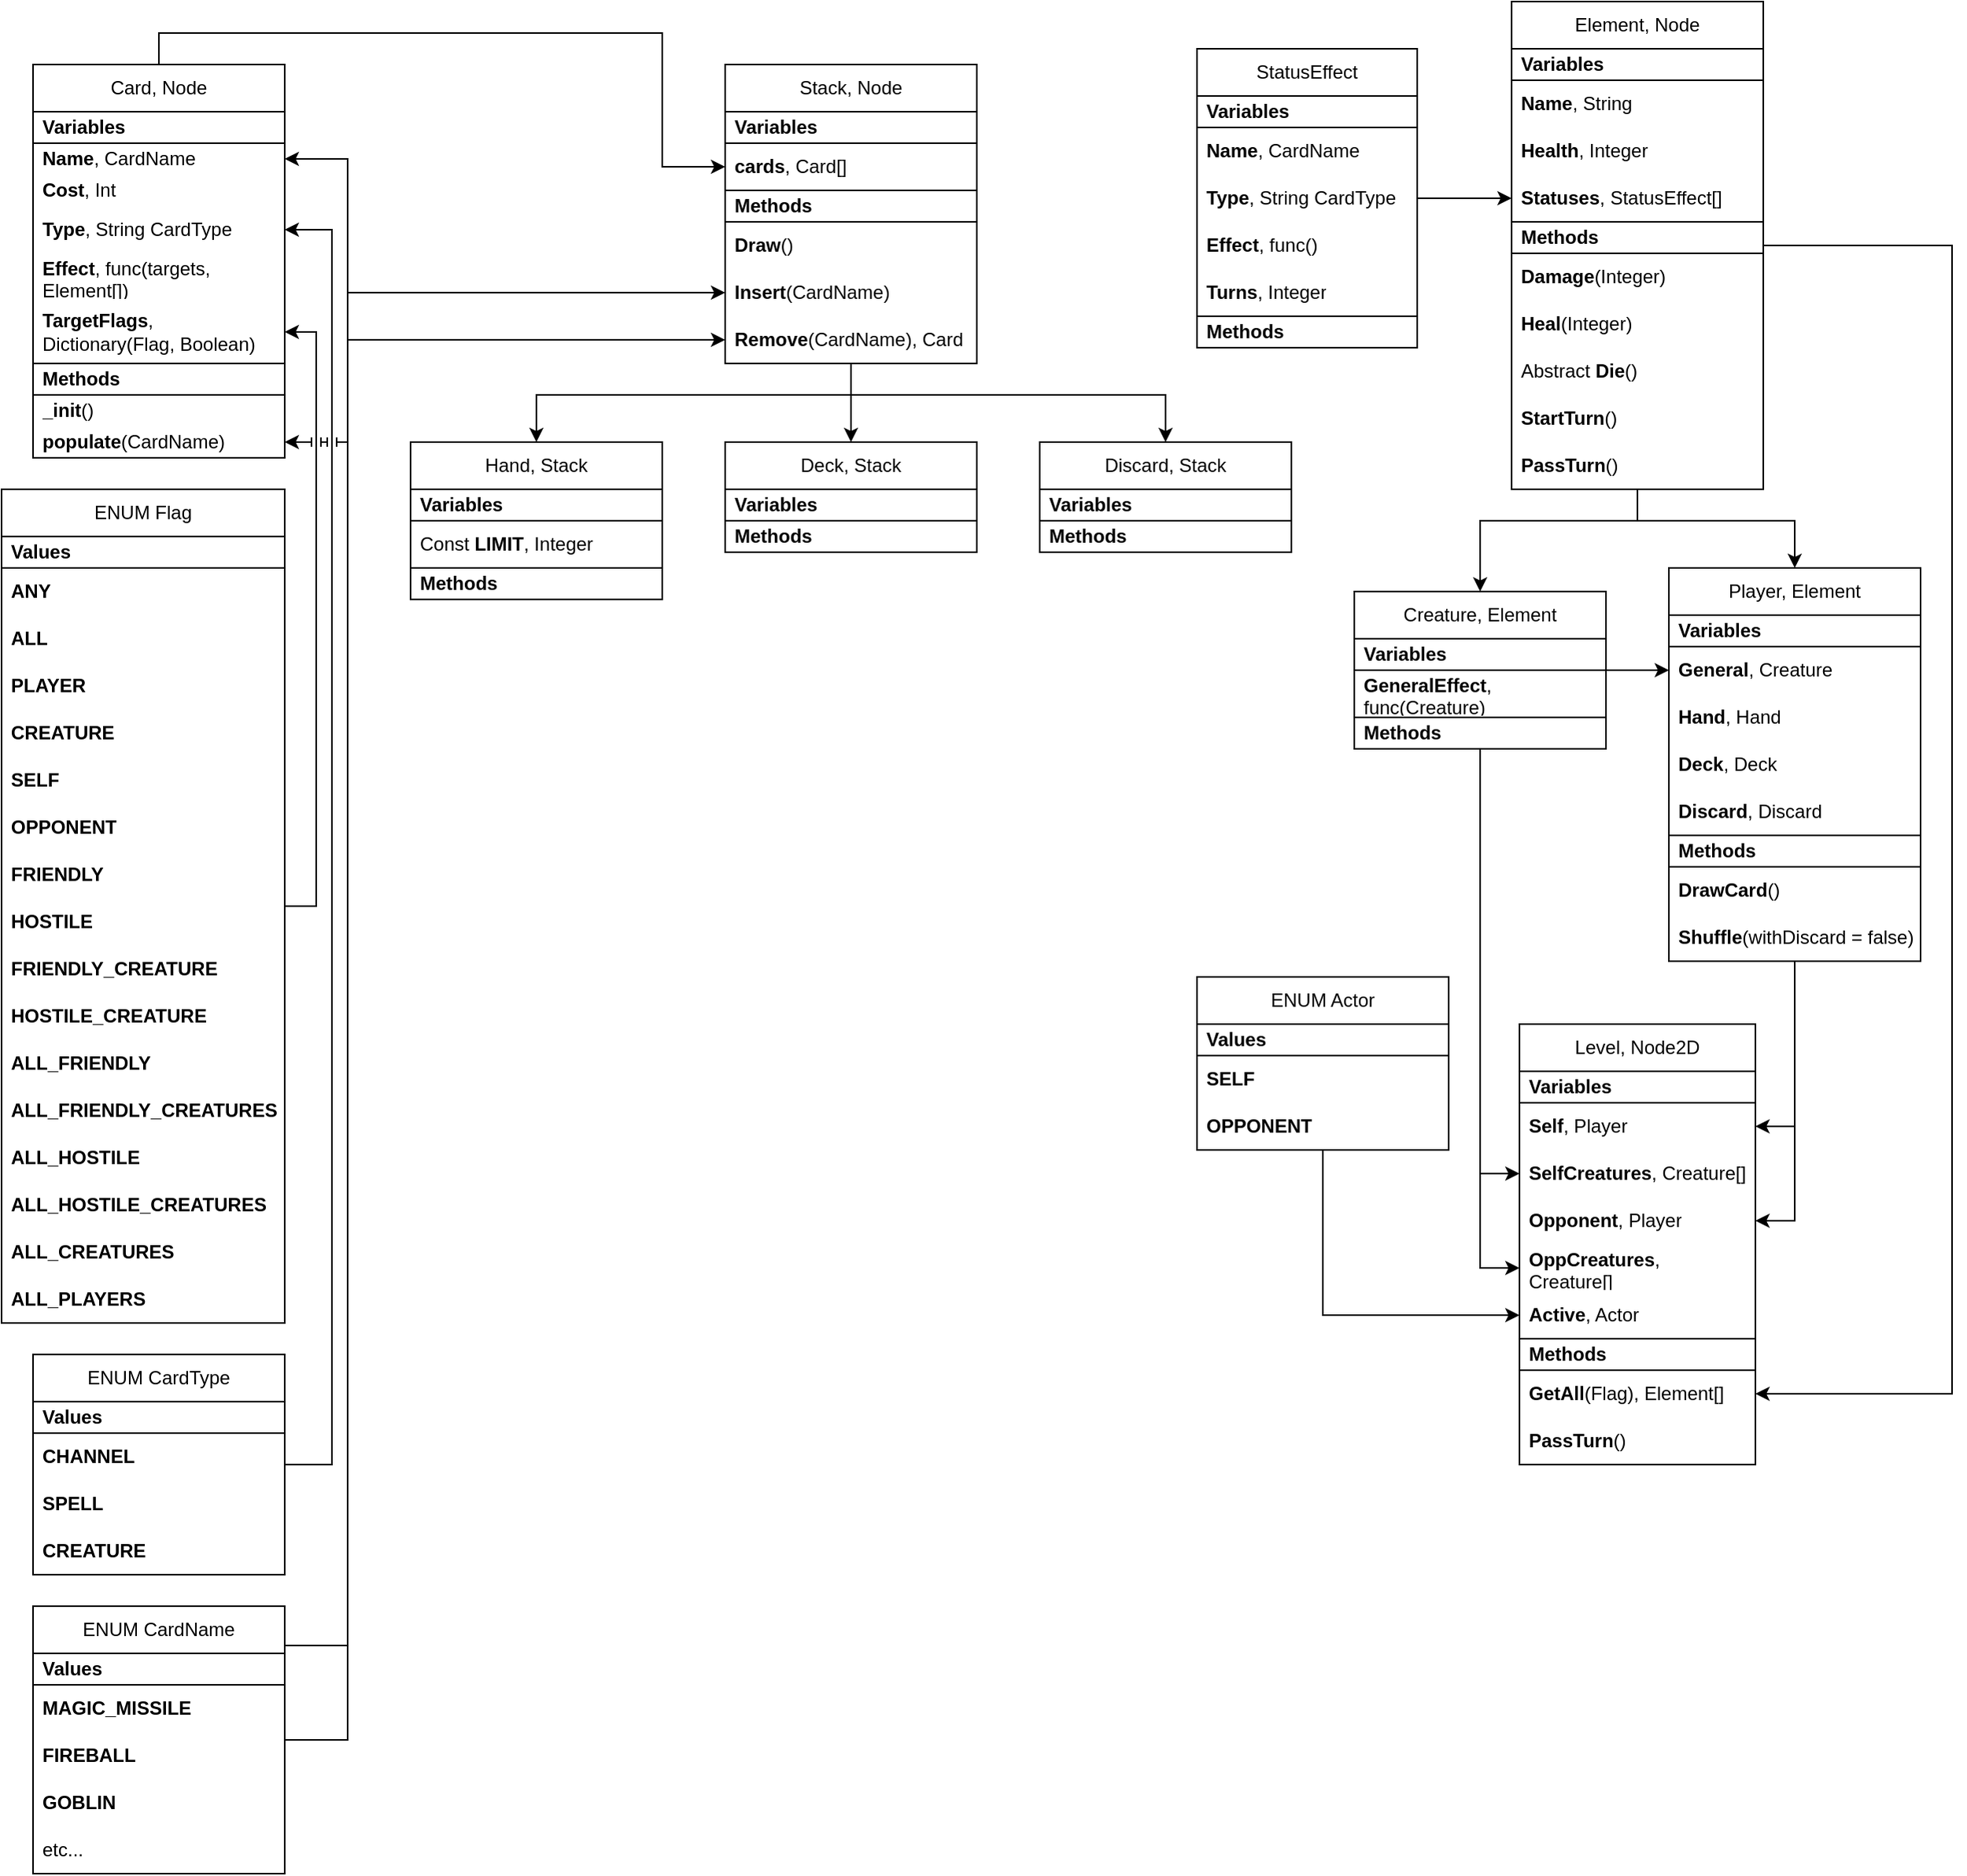 <mxfile version="24.8.6">
  <diagram name="Page-1" id="BheYj11uGuDZGyBMi5Uf">
    <mxGraphModel dx="989" dy="564" grid="1" gridSize="10" guides="1" tooltips="1" connect="1" arrows="1" fold="1" page="1" pageScale="1" pageWidth="850" pageHeight="1100" math="0" shadow="0">
      <root>
        <mxCell id="0" />
        <mxCell id="1" parent="0" />
        <mxCell id="0VnuSYEkguoVcRfcTl2m-108" style="edgeStyle=orthogonalEdgeStyle;rounded=0;orthogonalLoop=1;jettySize=auto;html=1;" edge="1" parent="1" source="0VnuSYEkguoVcRfcTl2m-2" target="0VnuSYEkguoVcRfcTl2m-82">
          <mxGeometry relative="1" as="geometry">
            <Array as="points">
              <mxPoint x="120" y="60" />
              <mxPoint x="440" y="60" />
              <mxPoint x="440" y="145" />
            </Array>
          </mxGeometry>
        </mxCell>
        <mxCell id="0VnuSYEkguoVcRfcTl2m-2" value="Card, Node" style="swimlane;fontStyle=0;childLayout=stackLayout;horizontal=1;startSize=30;horizontalStack=0;resizeParent=1;resizeParentMax=0;resizeLast=0;collapsible=1;marginBottom=0;whiteSpace=wrap;html=1;" vertex="1" parent="1">
          <mxGeometry x="40" y="80" width="160" height="250" as="geometry" />
        </mxCell>
        <mxCell id="0VnuSYEkguoVcRfcTl2m-28" value="&lt;b&gt;Variables&lt;/b&gt;" style="text;strokeColor=default;fillColor=none;align=left;verticalAlign=middle;spacingLeft=4;spacingRight=4;overflow=hidden;points=[[0,0.5],[1,0.5]];portConstraint=eastwest;rotatable=0;whiteSpace=wrap;html=1;" vertex="1" parent="0VnuSYEkguoVcRfcTl2m-2">
          <mxGeometry y="30" width="160" height="20" as="geometry" />
        </mxCell>
        <mxCell id="0VnuSYEkguoVcRfcTl2m-3" value="&lt;b&gt;Name&lt;/b&gt;,&amp;nbsp;&lt;span style=&quot;text-align: center;&quot;&gt;CardName&lt;/span&gt;" style="text;strokeColor=none;fillColor=none;align=left;verticalAlign=middle;spacingLeft=4;spacingRight=4;overflow=hidden;points=[[0,0.5],[1,0.5]];portConstraint=eastwest;rotatable=0;whiteSpace=wrap;html=1;" vertex="1" parent="0VnuSYEkguoVcRfcTl2m-2">
          <mxGeometry y="50" width="160" height="20" as="geometry" />
        </mxCell>
        <mxCell id="0VnuSYEkguoVcRfcTl2m-27" value="&lt;b&gt;Cost&lt;/b&gt;, Int" style="text;strokeColor=none;fillColor=none;align=left;verticalAlign=middle;spacingLeft=4;spacingRight=4;overflow=hidden;points=[[0,0.5],[1,0.5]];portConstraint=eastwest;rotatable=0;whiteSpace=wrap;html=1;" vertex="1" parent="0VnuSYEkguoVcRfcTl2m-2">
          <mxGeometry y="70" width="160" height="20" as="geometry" />
        </mxCell>
        <mxCell id="0VnuSYEkguoVcRfcTl2m-4" value="&lt;b&gt;Type&lt;/b&gt;&lt;span style=&quot;background-color: initial;&quot;&gt;, String CardType&lt;/span&gt;" style="text;strokeColor=none;fillColor=none;align=left;verticalAlign=middle;spacingLeft=4;spacingRight=4;overflow=hidden;points=[[0,0.5],[1,0.5]];portConstraint=eastwest;rotatable=0;whiteSpace=wrap;html=1;" vertex="1" parent="0VnuSYEkguoVcRfcTl2m-2">
          <mxGeometry y="90" width="160" height="30" as="geometry" />
        </mxCell>
        <mxCell id="0VnuSYEkguoVcRfcTl2m-5" value="&lt;b&gt;Effect&lt;/b&gt;, func(targets, Element[])" style="text;strokeColor=none;fillColor=none;align=left;verticalAlign=middle;spacingLeft=4;spacingRight=4;overflow=hidden;points=[[0,0.5],[1,0.5]];portConstraint=eastwest;rotatable=0;whiteSpace=wrap;html=1;" vertex="1" parent="0VnuSYEkguoVcRfcTl2m-2">
          <mxGeometry y="120" width="160" height="30" as="geometry" />
        </mxCell>
        <mxCell id="0VnuSYEkguoVcRfcTl2m-37" value="&lt;b&gt;TargetFlags&lt;/b&gt;, Dictionary(Flag, Boolean&lt;span style=&quot;background-color: initial;&quot;&gt;)&lt;/span&gt;" style="text;strokeColor=none;fillColor=none;align=left;verticalAlign=middle;spacingLeft=4;spacingRight=4;overflow=hidden;points=[[0,0.5],[1,0.5]];portConstraint=eastwest;rotatable=0;whiteSpace=wrap;html=1;" vertex="1" parent="0VnuSYEkguoVcRfcTl2m-2">
          <mxGeometry y="150" width="160" height="40" as="geometry" />
        </mxCell>
        <mxCell id="0VnuSYEkguoVcRfcTl2m-16" value="&lt;b&gt;Methods&lt;/b&gt;" style="text;strokeColor=default;fillColor=none;align=left;verticalAlign=middle;spacingLeft=4;spacingRight=4;overflow=hidden;points=[[0,0.5],[1,0.5]];portConstraint=eastwest;rotatable=0;whiteSpace=wrap;html=1;" vertex="1" parent="0VnuSYEkguoVcRfcTl2m-2">
          <mxGeometry y="190" width="160" height="20" as="geometry" />
        </mxCell>
        <mxCell id="0VnuSYEkguoVcRfcTl2m-101" value="&lt;b&gt;_init&lt;/b&gt;()" style="text;strokeColor=none;fillColor=none;align=left;verticalAlign=middle;spacingLeft=4;spacingRight=4;overflow=hidden;points=[[0,0.5],[1,0.5]];portConstraint=eastwest;rotatable=0;whiteSpace=wrap;html=1;" vertex="1" parent="0VnuSYEkguoVcRfcTl2m-2">
          <mxGeometry y="210" width="160" height="20" as="geometry" />
        </mxCell>
        <mxCell id="0VnuSYEkguoVcRfcTl2m-102" value="&lt;b&gt;populate&lt;/b&gt;(CardName)" style="text;strokeColor=none;fillColor=none;align=left;verticalAlign=middle;spacingLeft=4;spacingRight=4;overflow=hidden;points=[[0,0.5],[1,0.5]];portConstraint=eastwest;rotatable=0;whiteSpace=wrap;html=1;" vertex="1" parent="0VnuSYEkguoVcRfcTl2m-2">
          <mxGeometry y="230" width="160" height="20" as="geometry" />
        </mxCell>
        <mxCell id="0VnuSYEkguoVcRfcTl2m-6" value="Hand, Stack" style="swimlane;fontStyle=0;childLayout=stackLayout;horizontal=1;startSize=30;horizontalStack=0;resizeParent=1;resizeParentMax=0;resizeLast=0;collapsible=1;marginBottom=0;whiteSpace=wrap;html=1;" vertex="1" parent="1">
          <mxGeometry x="280" y="320" width="160" height="100" as="geometry" />
        </mxCell>
        <mxCell id="0VnuSYEkguoVcRfcTl2m-30" value="&lt;b&gt;Variables&lt;/b&gt;" style="text;strokeColor=default;fillColor=none;align=left;verticalAlign=middle;spacingLeft=4;spacingRight=4;overflow=hidden;points=[[0,0.5],[1,0.5]];portConstraint=eastwest;rotatable=0;whiteSpace=wrap;html=1;" vertex="1" parent="0VnuSYEkguoVcRfcTl2m-6">
          <mxGeometry y="30" width="160" height="20" as="geometry" />
        </mxCell>
        <mxCell id="0VnuSYEkguoVcRfcTl2m-148" value="Const &lt;b&gt;LIMIT&lt;/b&gt;, Integer" style="text;strokeColor=none;fillColor=none;align=left;verticalAlign=middle;spacingLeft=4;spacingRight=4;overflow=hidden;points=[[0,0.5],[1,0.5]];portConstraint=eastwest;rotatable=0;whiteSpace=wrap;html=1;" vertex="1" parent="0VnuSYEkguoVcRfcTl2m-6">
          <mxGeometry y="50" width="160" height="30" as="geometry" />
        </mxCell>
        <mxCell id="0VnuSYEkguoVcRfcTl2m-29" value="&lt;b&gt;Methods&lt;/b&gt;" style="text;strokeColor=default;fillColor=none;align=left;verticalAlign=middle;spacingLeft=4;spacingRight=4;overflow=hidden;points=[[0,0.5],[1,0.5]];portConstraint=eastwest;rotatable=0;whiteSpace=wrap;html=1;" vertex="1" parent="0VnuSYEkguoVcRfcTl2m-6">
          <mxGeometry y="80" width="160" height="20" as="geometry" />
        </mxCell>
        <mxCell id="0VnuSYEkguoVcRfcTl2m-141" style="edgeStyle=orthogonalEdgeStyle;rounded=0;orthogonalLoop=1;jettySize=auto;html=1;" edge="1" parent="1" source="0VnuSYEkguoVcRfcTl2m-10" target="0VnuSYEkguoVcRfcTl2m-23">
          <mxGeometry relative="1" as="geometry" />
        </mxCell>
        <mxCell id="0VnuSYEkguoVcRfcTl2m-164" style="edgeStyle=orthogonalEdgeStyle;rounded=0;orthogonalLoop=1;jettySize=auto;html=1;" edge="1" parent="1" source="0VnuSYEkguoVcRfcTl2m-10" target="0VnuSYEkguoVcRfcTl2m-162">
          <mxGeometry relative="1" as="geometry" />
        </mxCell>
        <mxCell id="0VnuSYEkguoVcRfcTl2m-165" style="edgeStyle=orthogonalEdgeStyle;rounded=0;orthogonalLoop=1;jettySize=auto;html=1;" edge="1" parent="1" source="0VnuSYEkguoVcRfcTl2m-10" target="0VnuSYEkguoVcRfcTl2m-163">
          <mxGeometry relative="1" as="geometry" />
        </mxCell>
        <mxCell id="0VnuSYEkguoVcRfcTl2m-10" value="Creature, Element" style="swimlane;fontStyle=0;childLayout=stackLayout;horizontal=1;startSize=30;horizontalStack=0;resizeParent=1;resizeParentMax=0;resizeLast=0;collapsible=1;marginBottom=0;whiteSpace=wrap;html=1;" vertex="1" parent="1">
          <mxGeometry x="880" y="415" width="160" height="100" as="geometry" />
        </mxCell>
        <mxCell id="0VnuSYEkguoVcRfcTl2m-33" value="&lt;b&gt;Variables&lt;/b&gt;" style="text;strokeColor=default;fillColor=none;align=left;verticalAlign=middle;spacingLeft=4;spacingRight=4;overflow=hidden;points=[[0,0.5],[1,0.5]];portConstraint=eastwest;rotatable=0;whiteSpace=wrap;html=1;" vertex="1" parent="0VnuSYEkguoVcRfcTl2m-10">
          <mxGeometry y="30" width="160" height="20" as="geometry" />
        </mxCell>
        <mxCell id="0VnuSYEkguoVcRfcTl2m-181" value="&lt;b&gt;GeneralEffect&lt;/b&gt;, func(Creature)" style="text;strokeColor=none;fillColor=none;align=left;verticalAlign=middle;spacingLeft=4;spacingRight=4;overflow=hidden;points=[[0,0.5],[1,0.5]];portConstraint=eastwest;rotatable=0;whiteSpace=wrap;html=1;" vertex="1" parent="0VnuSYEkguoVcRfcTl2m-10">
          <mxGeometry y="50" width="160" height="30" as="geometry" />
        </mxCell>
        <mxCell id="0VnuSYEkguoVcRfcTl2m-34" value="&lt;b&gt;Methods&lt;/b&gt;" style="text;strokeColor=default;fillColor=none;align=left;verticalAlign=middle;spacingLeft=4;spacingRight=4;overflow=hidden;points=[[0,0.5],[1,0.5]];portConstraint=eastwest;rotatable=0;whiteSpace=wrap;html=1;" vertex="1" parent="0VnuSYEkguoVcRfcTl2m-10">
          <mxGeometry y="80" width="160" height="20" as="geometry" />
        </mxCell>
        <mxCell id="0VnuSYEkguoVcRfcTl2m-21" style="edgeStyle=orthogonalEdgeStyle;rounded=0;orthogonalLoop=1;jettySize=auto;html=1;exitX=0.5;exitY=1;exitDx=0;exitDy=0;entryX=0.5;entryY=0;entryDx=0;entryDy=0;" edge="1" parent="1" source="0VnuSYEkguoVcRfcTl2m-17" target="0VnuSYEkguoVcRfcTl2m-10">
          <mxGeometry relative="1" as="geometry">
            <Array as="points">
              <mxPoint x="1060" y="370" />
              <mxPoint x="960" y="370" />
            </Array>
          </mxGeometry>
        </mxCell>
        <mxCell id="0VnuSYEkguoVcRfcTl2m-26" style="edgeStyle=orthogonalEdgeStyle;rounded=0;orthogonalLoop=1;jettySize=auto;html=1;exitX=0.5;exitY=1;exitDx=0;exitDy=0;entryX=0.5;entryY=0;entryDx=0;entryDy=0;" edge="1" parent="1" source="0VnuSYEkguoVcRfcTl2m-17" target="0VnuSYEkguoVcRfcTl2m-22">
          <mxGeometry relative="1" as="geometry">
            <Array as="points">
              <mxPoint x="1060" y="370" />
              <mxPoint x="1160" y="370" />
            </Array>
          </mxGeometry>
        </mxCell>
        <mxCell id="0VnuSYEkguoVcRfcTl2m-171" style="edgeStyle=orthogonalEdgeStyle;rounded=0;orthogonalLoop=1;jettySize=auto;html=1;" edge="1" parent="1" source="0VnuSYEkguoVcRfcTl2m-17" target="0VnuSYEkguoVcRfcTl2m-166">
          <mxGeometry relative="1" as="geometry">
            <Array as="points">
              <mxPoint x="1260" y="195" />
              <mxPoint x="1260" y="925" />
            </Array>
          </mxGeometry>
        </mxCell>
        <mxCell id="0VnuSYEkguoVcRfcTl2m-17" value="Element, Node" style="swimlane;fontStyle=0;childLayout=stackLayout;horizontal=1;startSize=30;horizontalStack=0;resizeParent=1;resizeParentMax=0;resizeLast=0;collapsible=1;marginBottom=0;whiteSpace=wrap;html=1;" vertex="1" parent="1">
          <mxGeometry x="980" y="40" width="160" height="310" as="geometry" />
        </mxCell>
        <mxCell id="0VnuSYEkguoVcRfcTl2m-31" value="&lt;b&gt;Variables&lt;/b&gt;" style="text;strokeColor=default;fillColor=none;align=left;verticalAlign=middle;spacingLeft=4;spacingRight=4;overflow=hidden;points=[[0,0.5],[1,0.5]];portConstraint=eastwest;rotatable=0;whiteSpace=wrap;html=1;" vertex="1" parent="0VnuSYEkguoVcRfcTl2m-17">
          <mxGeometry y="30" width="160" height="20" as="geometry" />
        </mxCell>
        <mxCell id="0VnuSYEkguoVcRfcTl2m-18" value="&lt;b&gt;Name&lt;/b&gt;, String" style="text;strokeColor=none;fillColor=none;align=left;verticalAlign=middle;spacingLeft=4;spacingRight=4;overflow=hidden;points=[[0,0.5],[1,0.5]];portConstraint=eastwest;rotatable=0;whiteSpace=wrap;html=1;" vertex="1" parent="0VnuSYEkguoVcRfcTl2m-17">
          <mxGeometry y="50" width="160" height="30" as="geometry" />
        </mxCell>
        <mxCell id="0VnuSYEkguoVcRfcTl2m-63" value="&lt;b&gt;Health&lt;/b&gt;, Integer" style="text;strokeColor=none;fillColor=none;align=left;verticalAlign=middle;spacingLeft=4;spacingRight=4;overflow=hidden;points=[[0,0.5],[1,0.5]];portConstraint=eastwest;rotatable=0;whiteSpace=wrap;html=1;" vertex="1" parent="0VnuSYEkguoVcRfcTl2m-17">
          <mxGeometry y="80" width="160" height="30" as="geometry" />
        </mxCell>
        <mxCell id="0VnuSYEkguoVcRfcTl2m-116" value="&lt;b&gt;Statuses&lt;/b&gt;, StatusEffect[]" style="text;strokeColor=none;fillColor=none;align=left;verticalAlign=middle;spacingLeft=4;spacingRight=4;overflow=hidden;points=[[0,0.5],[1,0.5]];portConstraint=eastwest;rotatable=0;whiteSpace=wrap;html=1;" vertex="1" parent="0VnuSYEkguoVcRfcTl2m-17">
          <mxGeometry y="110" width="160" height="30" as="geometry" />
        </mxCell>
        <mxCell id="0VnuSYEkguoVcRfcTl2m-32" value="&lt;b&gt;Methods&lt;/b&gt;" style="text;strokeColor=default;fillColor=none;align=left;verticalAlign=middle;spacingLeft=4;spacingRight=4;overflow=hidden;points=[[0,0.5],[1,0.5]];portConstraint=eastwest;rotatable=0;whiteSpace=wrap;html=1;" vertex="1" parent="0VnuSYEkguoVcRfcTl2m-17">
          <mxGeometry y="140" width="160" height="20" as="geometry" />
        </mxCell>
        <mxCell id="0VnuSYEkguoVcRfcTl2m-113" value="&lt;b&gt;Damage&lt;/b&gt;(Integer)" style="text;strokeColor=none;fillColor=none;align=left;verticalAlign=middle;spacingLeft=4;spacingRight=4;overflow=hidden;points=[[0,0.5],[1,0.5]];portConstraint=eastwest;rotatable=0;whiteSpace=wrap;html=1;" vertex="1" parent="0VnuSYEkguoVcRfcTl2m-17">
          <mxGeometry y="160" width="160" height="30" as="geometry" />
        </mxCell>
        <mxCell id="0VnuSYEkguoVcRfcTl2m-114" value="&lt;b&gt;Heal&lt;/b&gt;(Integer)" style="text;strokeColor=none;fillColor=none;align=left;verticalAlign=middle;spacingLeft=4;spacingRight=4;overflow=hidden;points=[[0,0.5],[1,0.5]];portConstraint=eastwest;rotatable=0;whiteSpace=wrap;html=1;" vertex="1" parent="0VnuSYEkguoVcRfcTl2m-17">
          <mxGeometry y="190" width="160" height="30" as="geometry" />
        </mxCell>
        <mxCell id="0VnuSYEkguoVcRfcTl2m-115" value="Abstract &lt;b&gt;Die&lt;/b&gt;()" style="text;strokeColor=none;fillColor=none;align=left;verticalAlign=middle;spacingLeft=4;spacingRight=4;overflow=hidden;points=[[0,0.5],[1,0.5]];portConstraint=eastwest;rotatable=0;whiteSpace=wrap;html=1;" vertex="1" parent="0VnuSYEkguoVcRfcTl2m-17">
          <mxGeometry y="220" width="160" height="30" as="geometry" />
        </mxCell>
        <mxCell id="0VnuSYEkguoVcRfcTl2m-135" value="&lt;b&gt;StartTurn&lt;/b&gt;()" style="text;strokeColor=none;fillColor=none;align=left;verticalAlign=middle;spacingLeft=4;spacingRight=4;overflow=hidden;points=[[0,0.5],[1,0.5]];portConstraint=eastwest;rotatable=0;whiteSpace=wrap;html=1;" vertex="1" parent="0VnuSYEkguoVcRfcTl2m-17">
          <mxGeometry y="250" width="160" height="30" as="geometry" />
        </mxCell>
        <mxCell id="0VnuSYEkguoVcRfcTl2m-136" value="&lt;b&gt;PassTurn&lt;/b&gt;()" style="text;strokeColor=none;fillColor=none;align=left;verticalAlign=middle;spacingLeft=4;spacingRight=4;overflow=hidden;points=[[0,0.5],[1,0.5]];portConstraint=eastwest;rotatable=0;whiteSpace=wrap;html=1;" vertex="1" parent="0VnuSYEkguoVcRfcTl2m-17">
          <mxGeometry y="280" width="160" height="30" as="geometry" />
        </mxCell>
        <mxCell id="0VnuSYEkguoVcRfcTl2m-160" style="edgeStyle=orthogonalEdgeStyle;rounded=0;orthogonalLoop=1;jettySize=auto;html=1;" edge="1" parent="1" source="0VnuSYEkguoVcRfcTl2m-22" target="0VnuSYEkguoVcRfcTl2m-156">
          <mxGeometry relative="1" as="geometry" />
        </mxCell>
        <mxCell id="0VnuSYEkguoVcRfcTl2m-161" style="edgeStyle=orthogonalEdgeStyle;rounded=0;orthogonalLoop=1;jettySize=auto;html=1;" edge="1" parent="1" source="0VnuSYEkguoVcRfcTl2m-22" target="0VnuSYEkguoVcRfcTl2m-159">
          <mxGeometry relative="1" as="geometry" />
        </mxCell>
        <mxCell id="0VnuSYEkguoVcRfcTl2m-22" value="Player, Element" style="swimlane;fontStyle=0;childLayout=stackLayout;horizontal=1;startSize=30;horizontalStack=0;resizeParent=1;resizeParentMax=0;resizeLast=0;collapsible=1;marginBottom=0;whiteSpace=wrap;html=1;" vertex="1" parent="1">
          <mxGeometry x="1080" y="400" width="160" height="250" as="geometry" />
        </mxCell>
        <mxCell id="0VnuSYEkguoVcRfcTl2m-35" value="&lt;b&gt;Variables&lt;/b&gt;" style="text;strokeColor=default;fillColor=none;align=left;verticalAlign=middle;spacingLeft=4;spacingRight=4;overflow=hidden;points=[[0,0.5],[1,0.5]];portConstraint=eastwest;rotatable=0;whiteSpace=wrap;html=1;" vertex="1" parent="0VnuSYEkguoVcRfcTl2m-22">
          <mxGeometry y="30" width="160" height="20" as="geometry" />
        </mxCell>
        <mxCell id="0VnuSYEkguoVcRfcTl2m-23" value="&lt;b&gt;General&lt;/b&gt;, Creature" style="text;strokeColor=none;fillColor=none;align=left;verticalAlign=middle;spacingLeft=4;spacingRight=4;overflow=hidden;points=[[0,0.5],[1,0.5]];portConstraint=eastwest;rotatable=0;whiteSpace=wrap;html=1;" vertex="1" parent="0VnuSYEkguoVcRfcTl2m-22">
          <mxGeometry y="50" width="160" height="30" as="geometry" />
        </mxCell>
        <mxCell id="0VnuSYEkguoVcRfcTl2m-182" value="&lt;b&gt;Hand&lt;/b&gt;, Hand" style="text;strokeColor=none;fillColor=none;align=left;verticalAlign=middle;spacingLeft=4;spacingRight=4;overflow=hidden;points=[[0,0.5],[1,0.5]];portConstraint=eastwest;rotatable=0;whiteSpace=wrap;html=1;" vertex="1" parent="0VnuSYEkguoVcRfcTl2m-22">
          <mxGeometry y="80" width="160" height="30" as="geometry" />
        </mxCell>
        <mxCell id="0VnuSYEkguoVcRfcTl2m-183" value="&lt;b&gt;Deck&lt;/b&gt;, Deck" style="text;strokeColor=none;fillColor=none;align=left;verticalAlign=middle;spacingLeft=4;spacingRight=4;overflow=hidden;points=[[0,0.5],[1,0.5]];portConstraint=eastwest;rotatable=0;whiteSpace=wrap;html=1;" vertex="1" parent="0VnuSYEkguoVcRfcTl2m-22">
          <mxGeometry y="110" width="160" height="30" as="geometry" />
        </mxCell>
        <mxCell id="0VnuSYEkguoVcRfcTl2m-184" value="&lt;b&gt;Discard&lt;/b&gt;, Discard" style="text;strokeColor=none;fillColor=none;align=left;verticalAlign=middle;spacingLeft=4;spacingRight=4;overflow=hidden;points=[[0,0.5],[1,0.5]];portConstraint=eastwest;rotatable=0;whiteSpace=wrap;html=1;" vertex="1" parent="0VnuSYEkguoVcRfcTl2m-22">
          <mxGeometry y="140" width="160" height="30" as="geometry" />
        </mxCell>
        <mxCell id="0VnuSYEkguoVcRfcTl2m-36" value="&lt;b&gt;Methods&lt;/b&gt;" style="text;strokeColor=default;fillColor=none;align=left;verticalAlign=middle;spacingLeft=4;spacingRight=4;overflow=hidden;points=[[0,0.5],[1,0.5]];portConstraint=eastwest;rotatable=0;whiteSpace=wrap;html=1;" vertex="1" parent="0VnuSYEkguoVcRfcTl2m-22">
          <mxGeometry y="170" width="160" height="20" as="geometry" />
        </mxCell>
        <mxCell id="0VnuSYEkguoVcRfcTl2m-185" value="&lt;b&gt;DrawCard&lt;/b&gt;()" style="text;strokeColor=none;fillColor=none;align=left;verticalAlign=middle;spacingLeft=4;spacingRight=4;overflow=hidden;points=[[0,0.5],[1,0.5]];portConstraint=eastwest;rotatable=0;whiteSpace=wrap;html=1;" vertex="1" parent="0VnuSYEkguoVcRfcTl2m-22">
          <mxGeometry y="190" width="160" height="30" as="geometry" />
        </mxCell>
        <mxCell id="0VnuSYEkguoVcRfcTl2m-186" value="&lt;b&gt;Shuffle&lt;/b&gt;(withDiscard = false)" style="text;strokeColor=none;fillColor=none;align=left;verticalAlign=middle;spacingLeft=4;spacingRight=4;overflow=hidden;points=[[0,0.5],[1,0.5]];portConstraint=eastwest;rotatable=0;whiteSpace=wrap;html=1;" vertex="1" parent="0VnuSYEkguoVcRfcTl2m-22">
          <mxGeometry y="220" width="160" height="30" as="geometry" />
        </mxCell>
        <mxCell id="0VnuSYEkguoVcRfcTl2m-62" style="edgeStyle=elbowEdgeStyle;rounded=0;orthogonalLoop=1;jettySize=auto;html=1;" edge="1" parent="1" source="0VnuSYEkguoVcRfcTl2m-38" target="0VnuSYEkguoVcRfcTl2m-4">
          <mxGeometry relative="1" as="geometry">
            <Array as="points">
              <mxPoint x="230" y="510" />
            </Array>
          </mxGeometry>
        </mxCell>
        <mxCell id="0VnuSYEkguoVcRfcTl2m-38" value="ENUM CardType" style="swimlane;fontStyle=0;childLayout=stackLayout;horizontal=1;startSize=30;horizontalStack=0;resizeParent=1;resizeParentMax=0;resizeLast=0;collapsible=1;marginBottom=0;whiteSpace=wrap;html=1;" vertex="1" parent="1">
          <mxGeometry x="40" y="900" width="160" height="140" as="geometry" />
        </mxCell>
        <mxCell id="0VnuSYEkguoVcRfcTl2m-39" value="&lt;b&gt;Values&lt;/b&gt;" style="text;strokeColor=default;fillColor=none;align=left;verticalAlign=middle;spacingLeft=4;spacingRight=4;overflow=hidden;points=[[0,0.5],[1,0.5]];portConstraint=eastwest;rotatable=0;whiteSpace=wrap;html=1;" vertex="1" parent="0VnuSYEkguoVcRfcTl2m-38">
          <mxGeometry y="30" width="160" height="20" as="geometry" />
        </mxCell>
        <mxCell id="0VnuSYEkguoVcRfcTl2m-46" value="&lt;b&gt;CHANNEL&lt;/b&gt;" style="text;strokeColor=none;fillColor=none;align=left;verticalAlign=middle;spacingLeft=4;spacingRight=4;overflow=hidden;points=[[0,0.5],[1,0.5]];portConstraint=eastwest;rotatable=0;whiteSpace=wrap;html=1;" vertex="1" parent="0VnuSYEkguoVcRfcTl2m-38">
          <mxGeometry y="50" width="160" height="30" as="geometry" />
        </mxCell>
        <mxCell id="0VnuSYEkguoVcRfcTl2m-40" value="&lt;b&gt;SPELL&lt;/b&gt;" style="text;strokeColor=none;fillColor=none;align=left;verticalAlign=middle;spacingLeft=4;spacingRight=4;overflow=hidden;points=[[0,0.5],[1,0.5]];portConstraint=eastwest;rotatable=0;whiteSpace=wrap;html=1;" vertex="1" parent="0VnuSYEkguoVcRfcTl2m-38">
          <mxGeometry y="80" width="160" height="30" as="geometry" />
        </mxCell>
        <mxCell id="0VnuSYEkguoVcRfcTl2m-45" value="&lt;b&gt;CREATURE&lt;/b&gt;" style="text;strokeColor=none;fillColor=none;align=left;verticalAlign=middle;spacingLeft=4;spacingRight=4;overflow=hidden;points=[[0,0.5],[1,0.5]];portConstraint=eastwest;rotatable=0;whiteSpace=wrap;html=1;" vertex="1" parent="0VnuSYEkguoVcRfcTl2m-38">
          <mxGeometry y="110" width="160" height="30" as="geometry" />
        </mxCell>
        <mxCell id="0VnuSYEkguoVcRfcTl2m-61" style="edgeStyle=elbowEdgeStyle;rounded=0;orthogonalLoop=1;jettySize=auto;html=1;" edge="1" parent="1" source="0VnuSYEkguoVcRfcTl2m-42" target="0VnuSYEkguoVcRfcTl2m-37">
          <mxGeometry relative="1" as="geometry">
            <Array as="points">
              <mxPoint x="220" y="320" />
            </Array>
          </mxGeometry>
        </mxCell>
        <mxCell id="0VnuSYEkguoVcRfcTl2m-42" value="ENUM Flag" style="swimlane;fontStyle=0;childLayout=stackLayout;horizontal=1;startSize=30;horizontalStack=0;resizeParent=1;resizeParentMax=0;resizeLast=0;collapsible=1;marginBottom=0;whiteSpace=wrap;html=1;" vertex="1" parent="1">
          <mxGeometry x="20" y="350" width="180" height="530" as="geometry" />
        </mxCell>
        <mxCell id="0VnuSYEkguoVcRfcTl2m-43" value="&lt;b&gt;Values&lt;/b&gt;" style="text;strokeColor=default;fillColor=none;align=left;verticalAlign=middle;spacingLeft=4;spacingRight=4;overflow=hidden;points=[[0,0.5],[1,0.5]];portConstraint=eastwest;rotatable=0;whiteSpace=wrap;html=1;" vertex="1" parent="0VnuSYEkguoVcRfcTl2m-42">
          <mxGeometry y="30" width="180" height="20" as="geometry" />
        </mxCell>
        <mxCell id="0VnuSYEkguoVcRfcTl2m-44" value="&lt;b&gt;ANY&lt;/b&gt;" style="text;strokeColor=none;fillColor=none;align=left;verticalAlign=middle;spacingLeft=4;spacingRight=4;overflow=hidden;points=[[0,0.5],[1,0.5]];portConstraint=eastwest;rotatable=0;whiteSpace=wrap;html=1;" vertex="1" parent="0VnuSYEkguoVcRfcTl2m-42">
          <mxGeometry y="50" width="180" height="30" as="geometry" />
        </mxCell>
        <mxCell id="0VnuSYEkguoVcRfcTl2m-59" value="&lt;b&gt;ALL&lt;/b&gt;" style="text;strokeColor=none;fillColor=none;align=left;verticalAlign=middle;spacingLeft=4;spacingRight=4;overflow=hidden;points=[[0,0.5],[1,0.5]];portConstraint=eastwest;rotatable=0;whiteSpace=wrap;html=1;" vertex="1" parent="0VnuSYEkguoVcRfcTl2m-42">
          <mxGeometry y="80" width="180" height="30" as="geometry" />
        </mxCell>
        <mxCell id="0VnuSYEkguoVcRfcTl2m-49" value="&lt;b&gt;PLAYER&lt;/b&gt;" style="text;strokeColor=none;fillColor=none;align=left;verticalAlign=middle;spacingLeft=4;spacingRight=4;overflow=hidden;points=[[0,0.5],[1,0.5]];portConstraint=eastwest;rotatable=0;whiteSpace=wrap;html=1;" vertex="1" parent="0VnuSYEkguoVcRfcTl2m-42">
          <mxGeometry y="110" width="180" height="30" as="geometry" />
        </mxCell>
        <mxCell id="0VnuSYEkguoVcRfcTl2m-51" value="&lt;b&gt;CREATURE&lt;/b&gt;" style="text;strokeColor=none;fillColor=none;align=left;verticalAlign=middle;spacingLeft=4;spacingRight=4;overflow=hidden;points=[[0,0.5],[1,0.5]];portConstraint=eastwest;rotatable=0;whiteSpace=wrap;html=1;" vertex="1" parent="0VnuSYEkguoVcRfcTl2m-42">
          <mxGeometry y="140" width="180" height="30" as="geometry" />
        </mxCell>
        <mxCell id="0VnuSYEkguoVcRfcTl2m-47" value="&lt;b&gt;SELF&lt;/b&gt;" style="text;strokeColor=none;fillColor=none;align=left;verticalAlign=middle;spacingLeft=4;spacingRight=4;overflow=hidden;points=[[0,0.5],[1,0.5]];portConstraint=eastwest;rotatable=0;whiteSpace=wrap;html=1;" vertex="1" parent="0VnuSYEkguoVcRfcTl2m-42">
          <mxGeometry y="170" width="180" height="30" as="geometry" />
        </mxCell>
        <mxCell id="0VnuSYEkguoVcRfcTl2m-48" value="&lt;b&gt;OPPONENT&lt;/b&gt;" style="text;strokeColor=none;fillColor=none;align=left;verticalAlign=middle;spacingLeft=4;spacingRight=4;overflow=hidden;points=[[0,0.5],[1,0.5]];portConstraint=eastwest;rotatable=0;whiteSpace=wrap;html=1;" vertex="1" parent="0VnuSYEkguoVcRfcTl2m-42">
          <mxGeometry y="200" width="180" height="30" as="geometry" />
        </mxCell>
        <mxCell id="0VnuSYEkguoVcRfcTl2m-52" value="&lt;b&gt;FRIENDLY&lt;/b&gt;" style="text;strokeColor=none;fillColor=none;align=left;verticalAlign=middle;spacingLeft=4;spacingRight=4;overflow=hidden;points=[[0,0.5],[1,0.5]];portConstraint=eastwest;rotatable=0;whiteSpace=wrap;html=1;" vertex="1" parent="0VnuSYEkguoVcRfcTl2m-42">
          <mxGeometry y="230" width="180" height="30" as="geometry" />
        </mxCell>
        <mxCell id="0VnuSYEkguoVcRfcTl2m-53" value="&lt;b&gt;HOSTILE&lt;/b&gt;" style="text;strokeColor=none;fillColor=none;align=left;verticalAlign=middle;spacingLeft=4;spacingRight=4;overflow=hidden;points=[[0,0.5],[1,0.5]];portConstraint=eastwest;rotatable=0;whiteSpace=wrap;html=1;" vertex="1" parent="0VnuSYEkguoVcRfcTl2m-42">
          <mxGeometry y="260" width="180" height="30" as="geometry" />
        </mxCell>
        <mxCell id="0VnuSYEkguoVcRfcTl2m-54" value="&lt;b&gt;FRIENDLY_CREATURE&lt;/b&gt;" style="text;strokeColor=none;fillColor=none;align=left;verticalAlign=middle;spacingLeft=4;spacingRight=4;overflow=hidden;points=[[0,0.5],[1,0.5]];portConstraint=eastwest;rotatable=0;whiteSpace=wrap;html=1;" vertex="1" parent="0VnuSYEkguoVcRfcTl2m-42">
          <mxGeometry y="290" width="180" height="30" as="geometry" />
        </mxCell>
        <mxCell id="0VnuSYEkguoVcRfcTl2m-50" value="&lt;b&gt;HOSTILE_CREATURE&lt;/b&gt;" style="text;strokeColor=none;fillColor=none;align=left;verticalAlign=middle;spacingLeft=4;spacingRight=4;overflow=hidden;points=[[0,0.5],[1,0.5]];portConstraint=eastwest;rotatable=0;whiteSpace=wrap;html=1;" vertex="1" parent="0VnuSYEkguoVcRfcTl2m-42">
          <mxGeometry y="320" width="180" height="30" as="geometry" />
        </mxCell>
        <mxCell id="0VnuSYEkguoVcRfcTl2m-55" value="&lt;b&gt;ALL_FRIENDLY&lt;/b&gt;" style="text;strokeColor=none;fillColor=none;align=left;verticalAlign=middle;spacingLeft=4;spacingRight=4;overflow=hidden;points=[[0,0.5],[1,0.5]];portConstraint=eastwest;rotatable=0;whiteSpace=wrap;html=1;" vertex="1" parent="0VnuSYEkguoVcRfcTl2m-42">
          <mxGeometry y="350" width="180" height="30" as="geometry" />
        </mxCell>
        <mxCell id="0VnuSYEkguoVcRfcTl2m-57" value="&lt;b&gt;ALL_FRIENDLY_CREATURES&lt;/b&gt;" style="text;strokeColor=none;fillColor=none;align=left;verticalAlign=middle;spacingLeft=4;spacingRight=4;overflow=hidden;points=[[0,0.5],[1,0.5]];portConstraint=eastwest;rotatable=0;whiteSpace=wrap;html=1;" vertex="1" parent="0VnuSYEkguoVcRfcTl2m-42">
          <mxGeometry y="380" width="180" height="30" as="geometry" />
        </mxCell>
        <mxCell id="0VnuSYEkguoVcRfcTl2m-56" value="&lt;b&gt;ALL_HOSTILE&lt;/b&gt;" style="text;strokeColor=none;fillColor=none;align=left;verticalAlign=middle;spacingLeft=4;spacingRight=4;overflow=hidden;points=[[0,0.5],[1,0.5]];portConstraint=eastwest;rotatable=0;whiteSpace=wrap;html=1;" vertex="1" parent="0VnuSYEkguoVcRfcTl2m-42">
          <mxGeometry y="410" width="180" height="30" as="geometry" />
        </mxCell>
        <mxCell id="0VnuSYEkguoVcRfcTl2m-58" value="&lt;b&gt;ALL_HOSTILE_CREATURES&lt;/b&gt;" style="text;strokeColor=none;fillColor=none;align=left;verticalAlign=middle;spacingLeft=4;spacingRight=4;overflow=hidden;points=[[0,0.5],[1,0.5]];portConstraint=eastwest;rotatable=0;whiteSpace=wrap;html=1;" vertex="1" parent="0VnuSYEkguoVcRfcTl2m-42">
          <mxGeometry y="440" width="180" height="30" as="geometry" />
        </mxCell>
        <mxCell id="0VnuSYEkguoVcRfcTl2m-169" value="&lt;b&gt;ALL_CREATURES&lt;/b&gt;" style="text;strokeColor=none;fillColor=none;align=left;verticalAlign=middle;spacingLeft=4;spacingRight=4;overflow=hidden;points=[[0,0.5],[1,0.5]];portConstraint=eastwest;rotatable=0;whiteSpace=wrap;html=1;" vertex="1" parent="0VnuSYEkguoVcRfcTl2m-42">
          <mxGeometry y="470" width="180" height="30" as="geometry" />
        </mxCell>
        <mxCell id="0VnuSYEkguoVcRfcTl2m-170" value="&lt;b&gt;ALL_PLAYERS&lt;/b&gt;" style="text;strokeColor=none;fillColor=none;align=left;verticalAlign=middle;spacingLeft=4;spacingRight=4;overflow=hidden;points=[[0,0.5],[1,0.5]];portConstraint=eastwest;rotatable=0;whiteSpace=wrap;html=1;" vertex="1" parent="0VnuSYEkguoVcRfcTl2m-42">
          <mxGeometry y="500" width="180" height="30" as="geometry" />
        </mxCell>
        <mxCell id="0VnuSYEkguoVcRfcTl2m-65" value="Deck, Stack" style="swimlane;fontStyle=0;childLayout=stackLayout;horizontal=1;startSize=30;horizontalStack=0;resizeParent=1;resizeParentMax=0;resizeLast=0;collapsible=1;marginBottom=0;whiteSpace=wrap;html=1;" vertex="1" parent="1">
          <mxGeometry x="480" y="320" width="160" height="70" as="geometry" />
        </mxCell>
        <mxCell id="0VnuSYEkguoVcRfcTl2m-66" value="&lt;b&gt;Variables&lt;/b&gt;" style="text;strokeColor=default;fillColor=none;align=left;verticalAlign=middle;spacingLeft=4;spacingRight=4;overflow=hidden;points=[[0,0.5],[1,0.5]];portConstraint=eastwest;rotatable=0;whiteSpace=wrap;html=1;" vertex="1" parent="0VnuSYEkguoVcRfcTl2m-65">
          <mxGeometry y="30" width="160" height="20" as="geometry" />
        </mxCell>
        <mxCell id="0VnuSYEkguoVcRfcTl2m-68" value="&lt;b&gt;Methods&lt;/b&gt;" style="text;strokeColor=default;fillColor=none;align=left;verticalAlign=middle;spacingLeft=4;spacingRight=4;overflow=hidden;points=[[0,0.5],[1,0.5]];portConstraint=eastwest;rotatable=0;whiteSpace=wrap;html=1;" vertex="1" parent="0VnuSYEkguoVcRfcTl2m-65">
          <mxGeometry y="50" width="160" height="20" as="geometry" />
        </mxCell>
        <mxCell id="0VnuSYEkguoVcRfcTl2m-70" value="Discard, Stack" style="swimlane;fontStyle=0;childLayout=stackLayout;horizontal=1;startSize=30;horizontalStack=0;resizeParent=1;resizeParentMax=0;resizeLast=0;collapsible=1;marginBottom=0;whiteSpace=wrap;html=1;" vertex="1" parent="1">
          <mxGeometry x="680" y="320" width="160" height="70" as="geometry" />
        </mxCell>
        <mxCell id="0VnuSYEkguoVcRfcTl2m-71" value="&lt;b&gt;Variables&lt;/b&gt;" style="text;strokeColor=default;fillColor=none;align=left;verticalAlign=middle;spacingLeft=4;spacingRight=4;overflow=hidden;points=[[0,0.5],[1,0.5]];portConstraint=eastwest;rotatable=0;whiteSpace=wrap;html=1;" vertex="1" parent="0VnuSYEkguoVcRfcTl2m-70">
          <mxGeometry y="30" width="160" height="20" as="geometry" />
        </mxCell>
        <mxCell id="0VnuSYEkguoVcRfcTl2m-73" value="&lt;b&gt;Methods&lt;/b&gt;" style="text;strokeColor=default;fillColor=none;align=left;verticalAlign=middle;spacingLeft=4;spacingRight=4;overflow=hidden;points=[[0,0.5],[1,0.5]];portConstraint=eastwest;rotatable=0;whiteSpace=wrap;html=1;" vertex="1" parent="0VnuSYEkguoVcRfcTl2m-70">
          <mxGeometry y="50" width="160" height="20" as="geometry" />
        </mxCell>
        <mxCell id="0VnuSYEkguoVcRfcTl2m-80" value="Stack, Node" style="swimlane;fontStyle=0;childLayout=stackLayout;horizontal=1;startSize=30;horizontalStack=0;resizeParent=1;resizeParentMax=0;resizeLast=0;collapsible=1;marginBottom=0;whiteSpace=wrap;html=1;" vertex="1" parent="1">
          <mxGeometry x="480" y="80" width="160" height="190" as="geometry" />
        </mxCell>
        <mxCell id="0VnuSYEkguoVcRfcTl2m-81" value="&lt;b&gt;Variables&lt;/b&gt;" style="text;strokeColor=default;fillColor=none;align=left;verticalAlign=middle;spacingLeft=4;spacingRight=4;overflow=hidden;points=[[0,0.5],[1,0.5]];portConstraint=eastwest;rotatable=0;whiteSpace=wrap;html=1;" vertex="1" parent="0VnuSYEkguoVcRfcTl2m-80">
          <mxGeometry y="30" width="160" height="20" as="geometry" />
        </mxCell>
        <mxCell id="0VnuSYEkguoVcRfcTl2m-82" value="&lt;b&gt;cards&lt;/b&gt;, Card[]" style="text;strokeColor=none;fillColor=none;align=left;verticalAlign=middle;spacingLeft=4;spacingRight=4;overflow=hidden;points=[[0,0.5],[1,0.5]];portConstraint=eastwest;rotatable=0;whiteSpace=wrap;html=1;" vertex="1" parent="0VnuSYEkguoVcRfcTl2m-80">
          <mxGeometry y="50" width="160" height="30" as="geometry" />
        </mxCell>
        <mxCell id="0VnuSYEkguoVcRfcTl2m-83" value="&lt;b&gt;Methods&lt;/b&gt;" style="text;strokeColor=default;fillColor=none;align=left;verticalAlign=middle;spacingLeft=4;spacingRight=4;overflow=hidden;points=[[0,0.5],[1,0.5]];portConstraint=eastwest;rotatable=0;whiteSpace=wrap;html=1;" vertex="1" parent="0VnuSYEkguoVcRfcTl2m-80">
          <mxGeometry y="80" width="160" height="20" as="geometry" />
        </mxCell>
        <mxCell id="0VnuSYEkguoVcRfcTl2m-84" value="&lt;b&gt;Draw&lt;/b&gt;()" style="text;strokeColor=none;fillColor=none;align=left;verticalAlign=middle;spacingLeft=4;spacingRight=4;overflow=hidden;points=[[0,0.5],[1,0.5]];portConstraint=eastwest;rotatable=0;whiteSpace=wrap;html=1;" vertex="1" parent="0VnuSYEkguoVcRfcTl2m-80">
          <mxGeometry y="100" width="160" height="30" as="geometry" />
        </mxCell>
        <mxCell id="0VnuSYEkguoVcRfcTl2m-90" value="&lt;b&gt;Insert&lt;/b&gt;(&lt;span style=&quot;text-align: center;&quot;&gt;CardName&lt;/span&gt;)" style="text;strokeColor=none;fillColor=none;align=left;verticalAlign=middle;spacingLeft=4;spacingRight=4;overflow=hidden;points=[[0,0.5],[1,0.5]];portConstraint=eastwest;rotatable=0;whiteSpace=wrap;html=1;" vertex="1" parent="0VnuSYEkguoVcRfcTl2m-80">
          <mxGeometry y="130" width="160" height="30" as="geometry" />
        </mxCell>
        <mxCell id="0VnuSYEkguoVcRfcTl2m-91" value="&lt;b&gt;Remove&lt;/b&gt;(&lt;span style=&quot;text-align: center;&quot;&gt;CardName&lt;/span&gt;), Card" style="text;strokeColor=none;fillColor=none;align=left;verticalAlign=middle;spacingLeft=4;spacingRight=4;overflow=hidden;points=[[0,0.5],[1,0.5]];portConstraint=eastwest;rotatable=0;whiteSpace=wrap;html=1;" vertex="1" parent="0VnuSYEkguoVcRfcTl2m-80">
          <mxGeometry y="160" width="160" height="30" as="geometry" />
        </mxCell>
        <mxCell id="0VnuSYEkguoVcRfcTl2m-98" style="edgeStyle=elbowEdgeStyle;rounded=0;orthogonalLoop=1;jettySize=auto;html=1;" edge="1" parent="1" source="0VnuSYEkguoVcRfcTl2m-93" target="0VnuSYEkguoVcRfcTl2m-3">
          <mxGeometry relative="1" as="geometry">
            <mxPoint x="239.997" y="1000" as="sourcePoint" />
            <mxPoint x="240.14" y="140" as="targetPoint" />
            <Array as="points">
              <mxPoint x="240" y="570" />
            </Array>
          </mxGeometry>
        </mxCell>
        <mxCell id="0VnuSYEkguoVcRfcTl2m-93" value="ENUM CardName" style="swimlane;fontStyle=0;childLayout=stackLayout;horizontal=1;startSize=30;horizontalStack=0;resizeParent=1;resizeParentMax=0;resizeLast=0;collapsible=1;marginBottom=0;whiteSpace=wrap;html=1;" vertex="1" parent="1">
          <mxGeometry x="40" y="1060" width="160" height="170" as="geometry" />
        </mxCell>
        <mxCell id="0VnuSYEkguoVcRfcTl2m-94" value="&lt;b&gt;Values&lt;/b&gt;" style="text;strokeColor=default;fillColor=none;align=left;verticalAlign=middle;spacingLeft=4;spacingRight=4;overflow=hidden;points=[[0,0.5],[1,0.5]];portConstraint=eastwest;rotatable=0;whiteSpace=wrap;html=1;" vertex="1" parent="0VnuSYEkguoVcRfcTl2m-93">
          <mxGeometry y="30" width="160" height="20" as="geometry" />
        </mxCell>
        <mxCell id="0VnuSYEkguoVcRfcTl2m-97" value="&lt;b&gt;MAGIC_MISSILE&lt;/b&gt;" style="text;strokeColor=none;fillColor=none;align=left;verticalAlign=middle;spacingLeft=4;spacingRight=4;overflow=hidden;points=[[0,0.5],[1,0.5]];portConstraint=eastwest;rotatable=0;whiteSpace=wrap;html=1;" vertex="1" parent="0VnuSYEkguoVcRfcTl2m-93">
          <mxGeometry y="50" width="160" height="30" as="geometry" />
        </mxCell>
        <mxCell id="0VnuSYEkguoVcRfcTl2m-95" value="&lt;b&gt;FIREBALL&lt;/b&gt;" style="text;strokeColor=none;fillColor=none;align=left;verticalAlign=middle;spacingLeft=4;spacingRight=4;overflow=hidden;points=[[0,0.5],[1,0.5]];portConstraint=eastwest;rotatable=0;whiteSpace=wrap;html=1;" vertex="1" parent="0VnuSYEkguoVcRfcTl2m-93">
          <mxGeometry y="80" width="160" height="30" as="geometry" />
        </mxCell>
        <mxCell id="0VnuSYEkguoVcRfcTl2m-96" value="&lt;b&gt;GOBLIN&lt;/b&gt;" style="text;strokeColor=none;fillColor=none;align=left;verticalAlign=middle;spacingLeft=4;spacingRight=4;overflow=hidden;points=[[0,0.5],[1,0.5]];portConstraint=eastwest;rotatable=0;whiteSpace=wrap;html=1;" vertex="1" parent="0VnuSYEkguoVcRfcTl2m-93">
          <mxGeometry y="110" width="160" height="30" as="geometry" />
        </mxCell>
        <mxCell id="0VnuSYEkguoVcRfcTl2m-99" value="&lt;span&gt;etc...&lt;/span&gt;" style="text;strokeColor=none;fillColor=none;align=left;verticalAlign=middle;spacingLeft=4;spacingRight=4;overflow=hidden;points=[[0,0.5],[1,0.5]];portConstraint=eastwest;rotatable=0;whiteSpace=wrap;html=1;fontStyle=0" vertex="1" parent="0VnuSYEkguoVcRfcTl2m-93">
          <mxGeometry y="140" width="160" height="30" as="geometry" />
        </mxCell>
        <mxCell id="0VnuSYEkguoVcRfcTl2m-103" style="edgeStyle=elbowEdgeStyle;rounded=0;orthogonalLoop=1;jettySize=auto;html=1;jumpStyle=line;" edge="1" parent="1" target="0VnuSYEkguoVcRfcTl2m-102">
          <mxGeometry relative="1" as="geometry">
            <mxPoint x="200" y="1085" as="sourcePoint" />
            <mxPoint x="200" y="140" as="targetPoint" />
            <Array as="points">
              <mxPoint x="240" y="570" />
            </Array>
          </mxGeometry>
        </mxCell>
        <mxCell id="0VnuSYEkguoVcRfcTl2m-104" style="edgeStyle=elbowEdgeStyle;rounded=0;orthogonalLoop=1;jettySize=auto;html=1;" edge="1" parent="1" target="0VnuSYEkguoVcRfcTl2m-90">
          <mxGeometry relative="1" as="geometry">
            <mxPoint x="200" y="1085" as="sourcePoint" />
            <mxPoint x="200" y="140" as="targetPoint" />
            <Array as="points">
              <mxPoint x="240" y="570" />
            </Array>
          </mxGeometry>
        </mxCell>
        <mxCell id="0VnuSYEkguoVcRfcTl2m-105" style="edgeStyle=elbowEdgeStyle;rounded=0;orthogonalLoop=1;jettySize=auto;html=1;" edge="1" parent="1" source="0VnuSYEkguoVcRfcTl2m-93" target="0VnuSYEkguoVcRfcTl2m-91">
          <mxGeometry relative="1" as="geometry">
            <mxPoint x="210" y="1095" as="sourcePoint" />
            <mxPoint x="490" y="275" as="targetPoint" />
            <Array as="points">
              <mxPoint x="240" y="690" />
            </Array>
          </mxGeometry>
        </mxCell>
        <mxCell id="0VnuSYEkguoVcRfcTl2m-110" value="" style="endArrow=classic;html=1;rounded=0;entryX=0.5;entryY=0;entryDx=0;entryDy=0;jumpStyle=line;edgeStyle=elbowEdgeStyle;" edge="1" parent="1" target="0VnuSYEkguoVcRfcTl2m-6">
          <mxGeometry width="50" height="50" relative="1" as="geometry">
            <mxPoint x="560" y="290" as="sourcePoint" />
            <mxPoint x="500" y="300" as="targetPoint" />
            <Array as="points">
              <mxPoint x="360" y="250" />
            </Array>
          </mxGeometry>
        </mxCell>
        <mxCell id="0VnuSYEkguoVcRfcTl2m-111" value="" style="endArrow=classic;html=1;rounded=0;edgeStyle=elbowEdgeStyle;" edge="1" parent="1" target="0VnuSYEkguoVcRfcTl2m-70">
          <mxGeometry width="50" height="50" relative="1" as="geometry">
            <mxPoint x="560" y="290" as="sourcePoint" />
            <mxPoint x="490" y="280" as="targetPoint" />
            <Array as="points">
              <mxPoint x="760" y="320" />
            </Array>
          </mxGeometry>
        </mxCell>
        <mxCell id="0VnuSYEkguoVcRfcTl2m-112" value="" style="endArrow=classic;html=1;rounded=0;edgeStyle=elbowEdgeStyle;" edge="1" parent="1" source="0VnuSYEkguoVcRfcTl2m-80" target="0VnuSYEkguoVcRfcTl2m-65">
          <mxGeometry width="50" height="50" relative="1" as="geometry">
            <mxPoint x="440" y="330" as="sourcePoint" />
            <mxPoint x="490" y="280" as="targetPoint" />
          </mxGeometry>
        </mxCell>
        <mxCell id="0VnuSYEkguoVcRfcTl2m-121" style="edgeStyle=orthogonalEdgeStyle;rounded=0;orthogonalLoop=1;jettySize=auto;html=1;" edge="1" parent="1" source="0VnuSYEkguoVcRfcTl2m-117" target="0VnuSYEkguoVcRfcTl2m-116">
          <mxGeometry relative="1" as="geometry" />
        </mxCell>
        <mxCell id="0VnuSYEkguoVcRfcTl2m-117" value="StatusEffect" style="swimlane;fontStyle=0;childLayout=stackLayout;horizontal=1;startSize=30;horizontalStack=0;resizeParent=1;resizeParentMax=0;resizeLast=0;collapsible=1;marginBottom=0;whiteSpace=wrap;html=1;" vertex="1" parent="1">
          <mxGeometry x="780" y="70" width="140" height="190" as="geometry" />
        </mxCell>
        <mxCell id="0VnuSYEkguoVcRfcTl2m-122" value="&lt;b&gt;Variables&lt;/b&gt;" style="text;strokeColor=default;fillColor=none;align=left;verticalAlign=middle;spacingLeft=4;spacingRight=4;overflow=hidden;points=[[0,0.5],[1,0.5]];portConstraint=eastwest;rotatable=0;whiteSpace=wrap;html=1;" vertex="1" parent="0VnuSYEkguoVcRfcTl2m-117">
          <mxGeometry y="30" width="140" height="20" as="geometry" />
        </mxCell>
        <mxCell id="0VnuSYEkguoVcRfcTl2m-130" value="&lt;b&gt;Name&lt;/b&gt;,&amp;nbsp;&lt;span style=&quot;text-align: center;&quot;&gt;CardName&lt;/span&gt;" style="text;strokeColor=none;fillColor=none;align=left;verticalAlign=middle;spacingLeft=4;spacingRight=4;overflow=hidden;points=[[0,0.5],[1,0.5]];portConstraint=eastwest;rotatable=0;whiteSpace=wrap;html=1;" vertex="1" parent="0VnuSYEkguoVcRfcTl2m-117">
          <mxGeometry y="50" width="140" height="30" as="geometry" />
        </mxCell>
        <mxCell id="0VnuSYEkguoVcRfcTl2m-131" value="&lt;b&gt;Type&lt;/b&gt;&lt;span style=&quot;background-color: initial;&quot;&gt;, String CardType&lt;/span&gt;" style="text;strokeColor=none;fillColor=none;align=left;verticalAlign=middle;spacingLeft=4;spacingRight=4;overflow=hidden;points=[[0,0.5],[1,0.5]];portConstraint=eastwest;rotatable=0;whiteSpace=wrap;html=1;" vertex="1" parent="0VnuSYEkguoVcRfcTl2m-117">
          <mxGeometry y="80" width="140" height="30" as="geometry" />
        </mxCell>
        <mxCell id="0VnuSYEkguoVcRfcTl2m-133" value="&lt;b&gt;Effect&lt;/b&gt;, func()" style="text;strokeColor=none;fillColor=none;align=left;verticalAlign=middle;spacingLeft=4;spacingRight=4;overflow=hidden;points=[[0,0.5],[1,0.5]];portConstraint=eastwest;rotatable=0;whiteSpace=wrap;html=1;" vertex="1" parent="0VnuSYEkguoVcRfcTl2m-117">
          <mxGeometry y="110" width="140" height="30" as="geometry" />
        </mxCell>
        <mxCell id="0VnuSYEkguoVcRfcTl2m-134" value="&lt;b&gt;Turns&lt;/b&gt;, Integer" style="text;strokeColor=none;fillColor=none;align=left;verticalAlign=middle;spacingLeft=4;spacingRight=4;overflow=hidden;points=[[0,0.5],[1,0.5]];portConstraint=eastwest;rotatable=0;whiteSpace=wrap;html=1;" vertex="1" parent="0VnuSYEkguoVcRfcTl2m-117">
          <mxGeometry y="140" width="140" height="30" as="geometry" />
        </mxCell>
        <mxCell id="0VnuSYEkguoVcRfcTl2m-123" value="&lt;b&gt;Methods&lt;/b&gt;" style="text;strokeColor=default;fillColor=none;align=left;verticalAlign=middle;spacingLeft=4;spacingRight=4;overflow=hidden;points=[[0,0.5],[1,0.5]];portConstraint=eastwest;rotatable=0;whiteSpace=wrap;html=1;" vertex="1" parent="0VnuSYEkguoVcRfcTl2m-117">
          <mxGeometry y="170" width="140" height="20" as="geometry" />
        </mxCell>
        <mxCell id="0VnuSYEkguoVcRfcTl2m-153" value="Level, Node2D" style="swimlane;fontStyle=0;childLayout=stackLayout;horizontal=1;startSize=30;horizontalStack=0;resizeParent=1;resizeParentMax=0;resizeLast=0;collapsible=1;marginBottom=0;whiteSpace=wrap;html=1;" vertex="1" parent="1">
          <mxGeometry x="985" y="690" width="150" height="280" as="geometry" />
        </mxCell>
        <mxCell id="0VnuSYEkguoVcRfcTl2m-157" value="&lt;b&gt;Variables&lt;/b&gt;" style="text;strokeColor=default;fillColor=none;align=left;verticalAlign=middle;spacingLeft=4;spacingRight=4;overflow=hidden;points=[[0,0.5],[1,0.5]];portConstraint=eastwest;rotatable=0;whiteSpace=wrap;html=1;" vertex="1" parent="0VnuSYEkguoVcRfcTl2m-153">
          <mxGeometry y="30" width="150" height="20" as="geometry" />
        </mxCell>
        <mxCell id="0VnuSYEkguoVcRfcTl2m-156" value="&lt;b&gt;Self&lt;/b&gt;, Player" style="text;strokeColor=none;fillColor=none;align=left;verticalAlign=middle;spacingLeft=4;spacingRight=4;overflow=hidden;points=[[0,0.5],[1,0.5]];portConstraint=eastwest;rotatable=0;whiteSpace=wrap;html=1;" vertex="1" parent="0VnuSYEkguoVcRfcTl2m-153">
          <mxGeometry y="50" width="150" height="30" as="geometry" />
        </mxCell>
        <mxCell id="0VnuSYEkguoVcRfcTl2m-162" value="&lt;b&gt;SelfCreatures&lt;/b&gt;, Creature[]" style="text;strokeColor=none;fillColor=none;align=left;verticalAlign=middle;spacingLeft=4;spacingRight=4;overflow=hidden;points=[[0,0.5],[1,0.5]];portConstraint=eastwest;rotatable=0;whiteSpace=wrap;html=1;" vertex="1" parent="0VnuSYEkguoVcRfcTl2m-153">
          <mxGeometry y="80" width="150" height="30" as="geometry" />
        </mxCell>
        <mxCell id="0VnuSYEkguoVcRfcTl2m-159" value="&lt;b&gt;Opponent&lt;/b&gt;, Player" style="text;strokeColor=none;fillColor=none;align=left;verticalAlign=middle;spacingLeft=4;spacingRight=4;overflow=hidden;points=[[0,0.5],[1,0.5]];portConstraint=eastwest;rotatable=0;whiteSpace=wrap;html=1;" vertex="1" parent="0VnuSYEkguoVcRfcTl2m-153">
          <mxGeometry y="110" width="150" height="30" as="geometry" />
        </mxCell>
        <mxCell id="0VnuSYEkguoVcRfcTl2m-163" value="&lt;b&gt;OppCreatures&lt;/b&gt;, Creature[]" style="text;strokeColor=none;fillColor=none;align=left;verticalAlign=middle;spacingLeft=4;spacingRight=4;overflow=hidden;points=[[0,0.5],[1,0.5]];portConstraint=eastwest;rotatable=0;whiteSpace=wrap;html=1;" vertex="1" parent="0VnuSYEkguoVcRfcTl2m-153">
          <mxGeometry y="140" width="150" height="30" as="geometry" />
        </mxCell>
        <mxCell id="0VnuSYEkguoVcRfcTl2m-174" value="&lt;b&gt;Active&lt;/b&gt;, Actor" style="text;strokeColor=none;fillColor=none;align=left;verticalAlign=middle;spacingLeft=4;spacingRight=4;overflow=hidden;points=[[0,0.5],[1,0.5]];portConstraint=eastwest;rotatable=0;whiteSpace=wrap;html=1;" vertex="1" parent="0VnuSYEkguoVcRfcTl2m-153">
          <mxGeometry y="170" width="150" height="30" as="geometry" />
        </mxCell>
        <mxCell id="0VnuSYEkguoVcRfcTl2m-158" value="&lt;b&gt;Methods&lt;/b&gt;" style="text;strokeColor=default;fillColor=none;align=left;verticalAlign=middle;spacingLeft=4;spacingRight=4;overflow=hidden;points=[[0,0.5],[1,0.5]];portConstraint=eastwest;rotatable=0;whiteSpace=wrap;html=1;" vertex="1" parent="0VnuSYEkguoVcRfcTl2m-153">
          <mxGeometry y="200" width="150" height="20" as="geometry" />
        </mxCell>
        <mxCell id="0VnuSYEkguoVcRfcTl2m-166" value="&lt;b&gt;GetAll&lt;/b&gt;(Flag), Element[]" style="text;strokeColor=none;fillColor=none;align=left;verticalAlign=middle;spacingLeft=4;spacingRight=4;overflow=hidden;points=[[0,0.5],[1,0.5]];portConstraint=eastwest;rotatable=0;whiteSpace=wrap;html=1;" vertex="1" parent="0VnuSYEkguoVcRfcTl2m-153">
          <mxGeometry y="220" width="150" height="30" as="geometry" />
        </mxCell>
        <mxCell id="0VnuSYEkguoVcRfcTl2m-187" value="&lt;b&gt;PassTurn&lt;/b&gt;()" style="text;strokeColor=none;fillColor=none;align=left;verticalAlign=middle;spacingLeft=4;spacingRight=4;overflow=hidden;points=[[0,0.5],[1,0.5]];portConstraint=eastwest;rotatable=0;whiteSpace=wrap;html=1;" vertex="1" parent="0VnuSYEkguoVcRfcTl2m-153">
          <mxGeometry y="250" width="150" height="30" as="geometry" />
        </mxCell>
        <mxCell id="0VnuSYEkguoVcRfcTl2m-180" style="edgeStyle=orthogonalEdgeStyle;rounded=0;orthogonalLoop=1;jettySize=auto;html=1;" edge="1" parent="1" source="0VnuSYEkguoVcRfcTl2m-175" target="0VnuSYEkguoVcRfcTl2m-174">
          <mxGeometry relative="1" as="geometry" />
        </mxCell>
        <mxCell id="0VnuSYEkguoVcRfcTl2m-175" value="ENUM Actor" style="swimlane;fontStyle=0;childLayout=stackLayout;horizontal=1;startSize=30;horizontalStack=0;resizeParent=1;resizeParentMax=0;resizeLast=0;collapsible=1;marginBottom=0;whiteSpace=wrap;html=1;" vertex="1" parent="1">
          <mxGeometry x="780" y="660" width="160" height="110" as="geometry" />
        </mxCell>
        <mxCell id="0VnuSYEkguoVcRfcTl2m-176" value="&lt;b&gt;Values&lt;/b&gt;" style="text;strokeColor=default;fillColor=none;align=left;verticalAlign=middle;spacingLeft=4;spacingRight=4;overflow=hidden;points=[[0,0.5],[1,0.5]];portConstraint=eastwest;rotatable=0;whiteSpace=wrap;html=1;" vertex="1" parent="0VnuSYEkguoVcRfcTl2m-175">
          <mxGeometry y="30" width="160" height="20" as="geometry" />
        </mxCell>
        <mxCell id="0VnuSYEkguoVcRfcTl2m-178" value="&lt;b&gt;SELF&lt;/b&gt;" style="text;strokeColor=none;fillColor=none;align=left;verticalAlign=middle;spacingLeft=4;spacingRight=4;overflow=hidden;points=[[0,0.5],[1,0.5]];portConstraint=eastwest;rotatable=0;whiteSpace=wrap;html=1;" vertex="1" parent="0VnuSYEkguoVcRfcTl2m-175">
          <mxGeometry y="50" width="160" height="30" as="geometry" />
        </mxCell>
        <mxCell id="0VnuSYEkguoVcRfcTl2m-179" value="&lt;b&gt;OPPONENT&lt;/b&gt;" style="text;strokeColor=none;fillColor=none;align=left;verticalAlign=middle;spacingLeft=4;spacingRight=4;overflow=hidden;points=[[0,0.5],[1,0.5]];portConstraint=eastwest;rotatable=0;whiteSpace=wrap;html=1;" vertex="1" parent="0VnuSYEkguoVcRfcTl2m-175">
          <mxGeometry y="80" width="160" height="30" as="geometry" />
        </mxCell>
      </root>
    </mxGraphModel>
  </diagram>
</mxfile>
